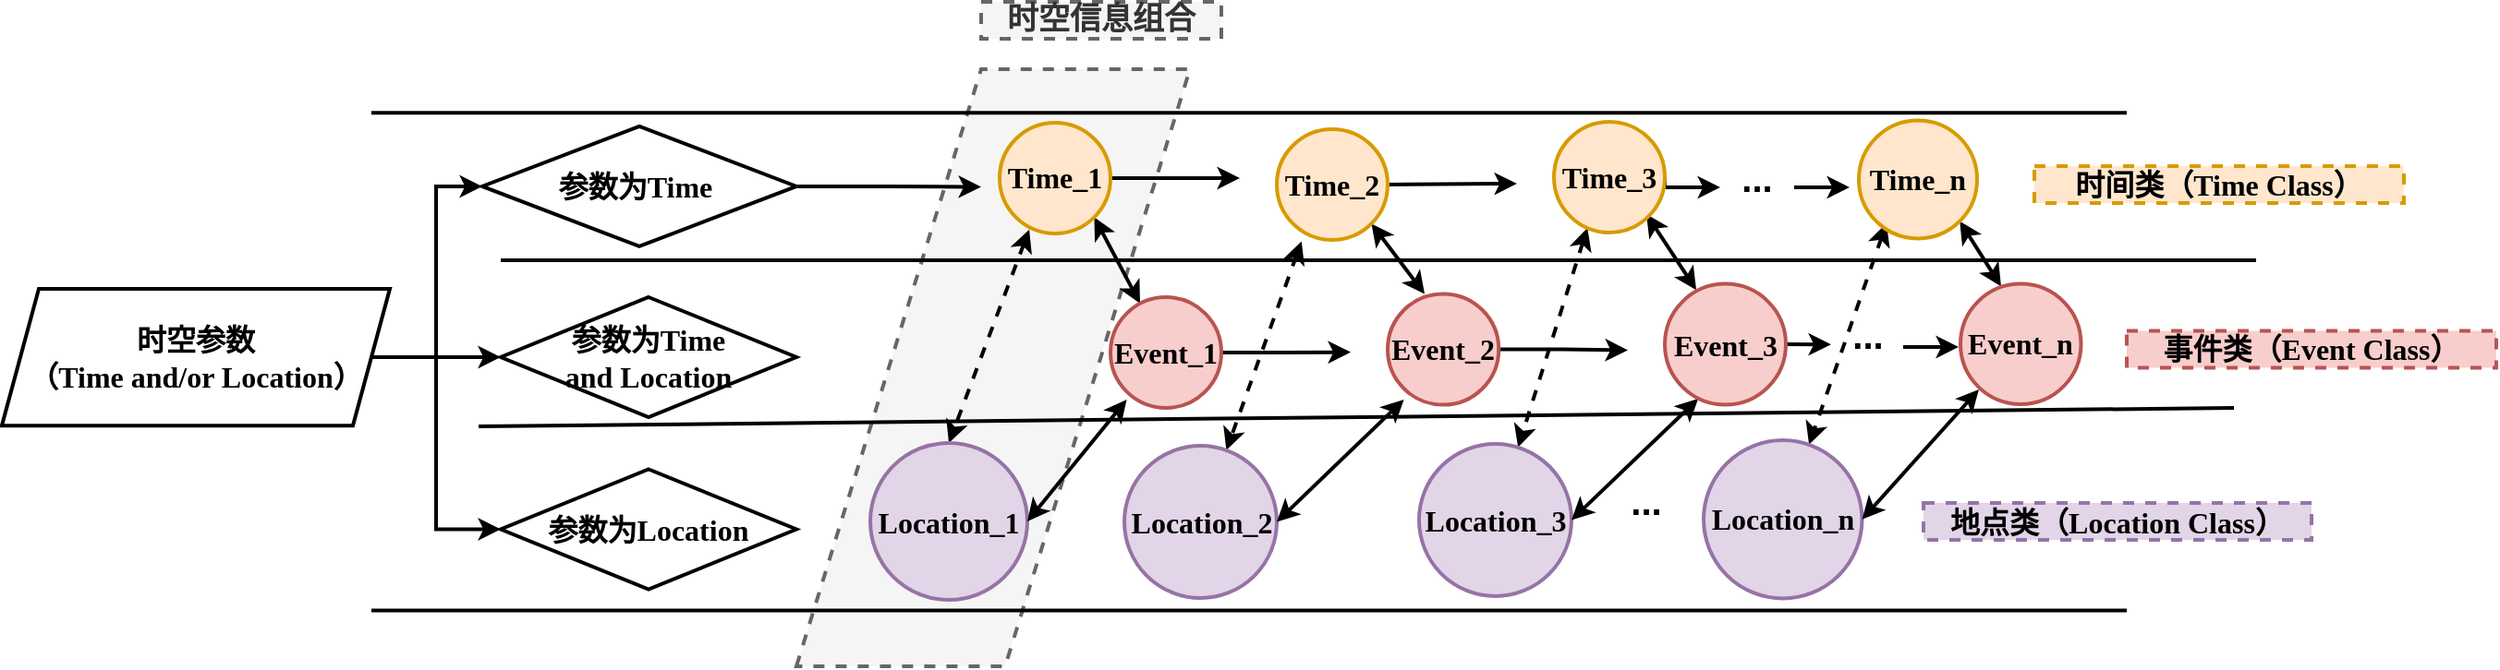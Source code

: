<mxfile version="17.2.4" type="github">
  <diagram id="jQFlyxq-77XEo87QrLzG" name="Page-1">
    <mxGraphModel dx="1497" dy="836" grid="1" gridSize="10" guides="1" tooltips="1" connect="1" arrows="1" fold="1" page="1" pageScale="1" pageWidth="850" pageHeight="1100" math="0" shadow="0">
      <root>
        <mxCell id="0" />
        <mxCell id="1" parent="0" />
        <mxCell id="1lAz4BmTCdN_ynABg-sg-55" value="" style="shape=parallelogram;perimeter=parallelogramPerimeter;whiteSpace=wrap;html=1;fixedSize=1;strokeWidth=2;size=100;dashed=1;fillColor=#f5f5f5;strokeColor=#666666;fontColor=#333333;" parent="1" vertex="1">
          <mxGeometry x="460" y="166.5" width="213" height="323.5" as="geometry" />
        </mxCell>
        <mxCell id="1lAz4BmTCdN_ynABg-sg-1" value="" style="endArrow=none;html=1;strokeWidth=2;" parent="1" edge="1">
          <mxGeometry width="50" height="50" relative="1" as="geometry">
            <mxPoint x="230" y="190.17" as="sourcePoint" />
            <mxPoint x="1180" y="190.17" as="targetPoint" />
          </mxGeometry>
        </mxCell>
        <mxCell id="1lAz4BmTCdN_ynABg-sg-2" value="" style="endArrow=none;html=1;strokeWidth=2;" parent="1" edge="1">
          <mxGeometry width="50" height="50" relative="1" as="geometry">
            <mxPoint x="230" y="459.75" as="sourcePoint" />
            <mxPoint x="1180" y="459.75" as="targetPoint" />
          </mxGeometry>
        </mxCell>
        <mxCell id="1lAz4BmTCdN_ynABg-sg-3" value="" style="endArrow=none;html=1;strokeWidth=2;" parent="1" edge="1">
          <mxGeometry width="50" height="50" relative="1" as="geometry">
            <mxPoint x="288" y="360" as="sourcePoint" />
            <mxPoint x="1238" y="350" as="targetPoint" />
          </mxGeometry>
        </mxCell>
        <mxCell id="1lAz4BmTCdN_ynABg-sg-4" value="" style="endArrow=none;html=1;strokeWidth=2;" parent="1" edge="1">
          <mxGeometry width="50" height="50" relative="1" as="geometry">
            <mxPoint x="300" y="270" as="sourcePoint" />
            <mxPoint x="1250" y="270" as="targetPoint" />
          </mxGeometry>
        </mxCell>
        <mxCell id="iz9G8DnpMvARmqekstJZ-1" style="edgeStyle=orthogonalEdgeStyle;rounded=0;orthogonalLoop=1;jettySize=auto;html=1;exitX=1;exitY=0.5;exitDx=0;exitDy=0;entryX=0;entryY=0.5;entryDx=0;entryDy=0;fontFamily=Times New Roman;fontSize=16;strokeWidth=2;" edge="1" parent="1" source="1lAz4BmTCdN_ynABg-sg-5" target="1lAz4BmTCdN_ynABg-sg-6">
          <mxGeometry relative="1" as="geometry" />
        </mxCell>
        <mxCell id="iz9G8DnpMvARmqekstJZ-2" style="edgeStyle=orthogonalEdgeStyle;rounded=0;orthogonalLoop=1;jettySize=auto;html=1;exitX=1;exitY=0.5;exitDx=0;exitDy=0;entryX=0;entryY=0.5;entryDx=0;entryDy=0;fontFamily=Times New Roman;fontSize=16;strokeWidth=2;" edge="1" parent="1" target="1lAz4BmTCdN_ynABg-sg-8">
          <mxGeometry relative="1" as="geometry">
            <mxPoint x="225" y="322.505" as="sourcePoint" />
            <mxPoint x="295" y="402.5" as="targetPoint" />
            <Array as="points">
              <mxPoint x="265" y="323" />
              <mxPoint x="265" y="416" />
            </Array>
          </mxGeometry>
        </mxCell>
        <mxCell id="iz9G8DnpMvARmqekstJZ-3" style="edgeStyle=orthogonalEdgeStyle;rounded=0;orthogonalLoop=1;jettySize=auto;html=1;exitX=1;exitY=0.5;exitDx=0;exitDy=0;entryX=0;entryY=0.5;entryDx=0;entryDy=0;fontFamily=Times New Roman;fontSize=16;strokeWidth=2;" edge="1" parent="1" source="1lAz4BmTCdN_ynABg-sg-5" target="1lAz4BmTCdN_ynABg-sg-7">
          <mxGeometry relative="1" as="geometry" />
        </mxCell>
        <mxCell id="1lAz4BmTCdN_ynABg-sg-5" value="&lt;font style=&quot;font-size: 16px&quot; face=&quot;Times New Roman&quot;&gt;&lt;b&gt;时空参数&lt;br&gt;（Time and/or Location）&lt;/b&gt;&lt;/font&gt;" style="shape=parallelogram;perimeter=parallelogramPerimeter;whiteSpace=wrap;html=1;fixedSize=1;strokeWidth=2;" parent="1" vertex="1">
          <mxGeometry x="30" y="285.44" width="210" height="74.13" as="geometry" />
        </mxCell>
        <mxCell id="1lAz4BmTCdN_ynABg-sg-6" value="&lt;font face=&quot;Times New Roman&quot; size=&quot;1&quot;&gt;&lt;b style=&quot;font-size: 16px&quot;&gt;参数为Time &lt;br&gt;and Location&lt;/b&gt;&lt;/font&gt;" style="rhombus;whiteSpace=wrap;html=1;strokeWidth=2;" parent="1" vertex="1">
          <mxGeometry x="300" y="290" width="160" height="65" as="geometry" />
        </mxCell>
        <mxCell id="iz9G8DnpMvARmqekstJZ-5" style="edgeStyle=orthogonalEdgeStyle;rounded=0;orthogonalLoop=1;jettySize=auto;html=1;exitX=1;exitY=0.5;exitDx=0;exitDy=0;fontFamily=Times New Roman;fontSize=16;strokeWidth=2;" edge="1" parent="1" source="1lAz4BmTCdN_ynABg-sg-7">
          <mxGeometry relative="1" as="geometry">
            <mxPoint x="560" y="230.259" as="targetPoint" />
          </mxGeometry>
        </mxCell>
        <mxCell id="1lAz4BmTCdN_ynABg-sg-7" value="&lt;font style=&quot;font-size: 16px&quot;&gt;&lt;b&gt;参&lt;font face=&quot;Times New Roman&quot; style=&quot;font-size: 16px&quot;&gt;数为Time&amp;nbsp;&lt;/font&gt;&lt;/b&gt;&lt;/font&gt;" style="rhombus;whiteSpace=wrap;html=1;strokeWidth=2;" parent="1" vertex="1">
          <mxGeometry x="290" y="197.47" width="170" height="65" as="geometry" />
        </mxCell>
        <mxCell id="1lAz4BmTCdN_ynABg-sg-8" value="&lt;font size=&quot;1&quot; face=&quot;Times New Roman&quot;&gt;&lt;b style=&quot;font-size: 16px&quot;&gt;参数为Location&lt;/b&gt;&lt;/font&gt;" style="rhombus;whiteSpace=wrap;html=1;strokeWidth=2;" parent="1" vertex="1">
          <mxGeometry x="300" y="383.25" width="160" height="65" as="geometry" />
        </mxCell>
        <mxCell id="1lAz4BmTCdN_ynABg-sg-14" style="rounded=0;orthogonalLoop=1;jettySize=auto;html=1;strokeWidth=2;dashed=1;startArrow=classic;startFill=1;exitX=0.267;exitY=0.966;exitDx=0;exitDy=0;entryX=0.5;entryY=0;entryDx=0;entryDy=0;exitPerimeter=0;" parent="1" source="1lAz4BmTCdN_ynABg-sg-11" target="1lAz4BmTCdN_ynABg-sg-12" edge="1">
          <mxGeometry relative="1" as="geometry">
            <mxPoint x="552" y="250" as="sourcePoint" />
            <mxPoint x="550" y="360" as="targetPoint" />
          </mxGeometry>
        </mxCell>
        <mxCell id="1lAz4BmTCdN_ynABg-sg-15" style="edgeStyle=none;rounded=0;orthogonalLoop=1;jettySize=auto;html=1;startArrow=classic;startFill=1;strokeWidth=2;exitX=1;exitY=1;exitDx=0;exitDy=0;" parent="1" target="1lAz4BmTCdN_ynABg-sg-13" edge="1" source="1lAz4BmTCdN_ynABg-sg-11">
          <mxGeometry relative="1" as="geometry">
            <mxPoint x="630" y="250.47" as="sourcePoint" />
            <mxPoint x="644.565" y="284.745" as="targetPoint" />
            <Array as="points" />
          </mxGeometry>
        </mxCell>
        <mxCell id="1lAz4BmTCdN_ynABg-sg-41" style="edgeStyle=orthogonalEdgeStyle;rounded=0;orthogonalLoop=1;jettySize=auto;html=1;exitX=1;exitY=0.5;exitDx=0;exitDy=0;startArrow=none;startFill=0;strokeWidth=2;" parent="1" source="1lAz4BmTCdN_ynABg-sg-11" edge="1">
          <mxGeometry relative="1" as="geometry">
            <mxPoint x="700" y="225.47" as="targetPoint" />
          </mxGeometry>
        </mxCell>
        <mxCell id="1lAz4BmTCdN_ynABg-sg-11" value="&lt;font size=&quot;1&quot; face=&quot;Times New Roman&quot;&gt;&lt;b style=&quot;font-size: 16px&quot;&gt;Time_1&lt;/b&gt;&lt;/font&gt;" style="ellipse;whiteSpace=wrap;html=1;aspect=fixed;strokeWidth=2;fillColor=#ffe6cc;strokeColor=#d79b00;" parent="1" vertex="1">
          <mxGeometry x="570" y="195.47" width="60" height="60" as="geometry" />
        </mxCell>
        <mxCell id="1lAz4BmTCdN_ynABg-sg-12" value="&lt;font style=&quot;font-size: 16px&quot; face=&quot;Times New Roman&quot;&gt;&lt;b&gt;Location_1&lt;/b&gt;&lt;/font&gt;" style="ellipse;whiteSpace=wrap;html=1;aspect=fixed;strokeWidth=2;fillColor=#e1d5e7;strokeColor=#9673a6;" parent="1" vertex="1">
          <mxGeometry x="500" y="369" width="85" height="85" as="geometry" />
        </mxCell>
        <mxCell id="1lAz4BmTCdN_ynABg-sg-16" style="edgeStyle=none;rounded=0;orthogonalLoop=1;jettySize=auto;html=1;exitX=0;exitY=1;exitDx=0;exitDy=0;entryX=1;entryY=0.5;entryDx=0;entryDy=0;startArrow=classic;startFill=1;strokeWidth=2;" parent="1" target="1lAz4BmTCdN_ynABg-sg-12" edge="1">
          <mxGeometry relative="1" as="geometry">
            <mxPoint x="638.787" y="345.463" as="sourcePoint" />
          </mxGeometry>
        </mxCell>
        <mxCell id="iz9G8DnpMvARmqekstJZ-8" style="edgeStyle=orthogonalEdgeStyle;rounded=0;orthogonalLoop=1;jettySize=auto;html=1;exitX=1;exitY=0.5;exitDx=0;exitDy=0;fontFamily=Times New Roman;fontSize=16;strokeWidth=2;" edge="1" parent="1" source="1lAz4BmTCdN_ynABg-sg-13">
          <mxGeometry relative="1" as="geometry">
            <mxPoint x="760" y="319.789" as="targetPoint" />
          </mxGeometry>
        </mxCell>
        <mxCell id="1lAz4BmTCdN_ynABg-sg-13" value="&lt;font size=&quot;1&quot; face=&quot;Times New Roman&quot;&gt;&lt;b style=&quot;font-size: 16px&quot;&gt;Event_1&lt;/b&gt;&lt;/font&gt;" style="ellipse;whiteSpace=wrap;html=1;aspect=fixed;strokeWidth=2;fillColor=#f8cecc;strokeColor=#b85450;" parent="1" vertex="1">
          <mxGeometry x="630" y="290" width="60" height="60" as="geometry" />
        </mxCell>
        <mxCell id="1lAz4BmTCdN_ynABg-sg-17" style="rounded=0;orthogonalLoop=1;jettySize=auto;html=1;strokeWidth=2;dashed=1;startArrow=classic;startFill=1;exitX=0.223;exitY=1.014;exitDx=0;exitDy=0;exitPerimeter=0;" parent="1" source="1lAz4BmTCdN_ynABg-sg-19" target="1lAz4BmTCdN_ynABg-sg-20" edge="1">
          <mxGeometry relative="1" as="geometry">
            <mxPoint x="702" y="253.25" as="sourcePoint" />
          </mxGeometry>
        </mxCell>
        <mxCell id="1lAz4BmTCdN_ynABg-sg-18" style="edgeStyle=none;rounded=0;orthogonalLoop=1;jettySize=auto;html=1;entryX=0.333;entryY=0.002;entryDx=0;entryDy=0;startArrow=classic;startFill=1;strokeWidth=2;entryPerimeter=0;exitX=1;exitY=1;exitDx=0;exitDy=0;" parent="1" target="1lAz4BmTCdN_ynABg-sg-22" edge="1" source="1lAz4BmTCdN_ynABg-sg-19">
          <mxGeometry relative="1" as="geometry">
            <mxPoint x="770" y="244" as="sourcePoint" />
            <mxPoint x="810.06" y="280.35" as="targetPoint" />
          </mxGeometry>
        </mxCell>
        <mxCell id="1lAz4BmTCdN_ynABg-sg-43" style="edgeStyle=orthogonalEdgeStyle;rounded=0;orthogonalLoop=1;jettySize=auto;html=1;exitX=1;exitY=0.5;exitDx=0;exitDy=0;startArrow=none;startFill=0;strokeWidth=2;" parent="1" source="1lAz4BmTCdN_ynABg-sg-19" edge="1">
          <mxGeometry relative="1" as="geometry">
            <mxPoint x="850" y="228.47" as="targetPoint" />
          </mxGeometry>
        </mxCell>
        <mxCell id="1lAz4BmTCdN_ynABg-sg-19" value="&lt;font size=&quot;1&quot; face=&quot;Times New Roman&quot;&gt;&lt;b style=&quot;font-size: 16px&quot;&gt;Time_2&lt;/b&gt;&lt;/font&gt;" style="ellipse;whiteSpace=wrap;html=1;aspect=fixed;strokeWidth=2;fillColor=#ffe6cc;strokeColor=#d79b00;" parent="1" vertex="1">
          <mxGeometry x="720" y="198.97" width="60" height="60" as="geometry" />
        </mxCell>
        <mxCell id="1lAz4BmTCdN_ynABg-sg-20" value="&lt;font size=&quot;1&quot; face=&quot;Times New Roman&quot;&gt;&lt;b style=&quot;font-size: 16px&quot;&gt;Location_2&lt;/b&gt;&lt;/font&gt;" style="ellipse;whiteSpace=wrap;html=1;aspect=fixed;strokeWidth=2;fillColor=#e1d5e7;strokeColor=#9673a6;" parent="1" vertex="1">
          <mxGeometry x="637.5" y="370.5" width="82.5" height="82.5" as="geometry" />
        </mxCell>
        <mxCell id="1lAz4BmTCdN_ynABg-sg-21" style="edgeStyle=none;rounded=0;orthogonalLoop=1;jettySize=auto;html=1;exitX=0;exitY=1;exitDx=0;exitDy=0;entryX=1;entryY=0.5;entryDx=0;entryDy=0;startArrow=classic;startFill=1;strokeWidth=2;" parent="1" target="1lAz4BmTCdN_ynABg-sg-20" edge="1">
          <mxGeometry relative="1" as="geometry">
            <mxPoint x="788.804" y="345.446" as="sourcePoint" />
          </mxGeometry>
        </mxCell>
        <mxCell id="iz9G8DnpMvARmqekstJZ-9" style="edgeStyle=orthogonalEdgeStyle;rounded=0;orthogonalLoop=1;jettySize=auto;html=1;exitX=1;exitY=0.5;exitDx=0;exitDy=0;fontFamily=Times New Roman;fontSize=16;strokeWidth=2;" edge="1" parent="1" source="1lAz4BmTCdN_ynABg-sg-22">
          <mxGeometry relative="1" as="geometry">
            <mxPoint x="910" y="318.737" as="targetPoint" />
          </mxGeometry>
        </mxCell>
        <mxCell id="1lAz4BmTCdN_ynABg-sg-22" value="&lt;font size=&quot;1&quot; face=&quot;Times New Roman&quot;&gt;&lt;b style=&quot;font-size: 16px&quot;&gt;Event_2&lt;/b&gt;&lt;/font&gt;" style="ellipse;whiteSpace=wrap;html=1;aspect=fixed;strokeWidth=2;fillColor=#f8cecc;strokeColor=#b85450;" parent="1" vertex="1">
          <mxGeometry x="780" y="288.19" width="60.12" height="60.12" as="geometry" />
        </mxCell>
        <mxCell id="1lAz4BmTCdN_ynABg-sg-23" style="rounded=0;orthogonalLoop=1;jettySize=auto;html=1;strokeWidth=2;dashed=1;startArrow=classic;startFill=1;exitX=0.302;exitY=0.958;exitDx=0;exitDy=0;exitPerimeter=0;" parent="1" source="1lAz4BmTCdN_ynABg-sg-25" target="1lAz4BmTCdN_ynABg-sg-26" edge="1">
          <mxGeometry relative="1" as="geometry">
            <mxPoint x="852" y="254.5" as="sourcePoint" />
          </mxGeometry>
        </mxCell>
        <mxCell id="1lAz4BmTCdN_ynABg-sg-24" style="edgeStyle=none;rounded=0;orthogonalLoop=1;jettySize=auto;html=1;startArrow=classic;startFill=1;strokeWidth=2;entryX=0.26;entryY=0.05;entryDx=0;entryDy=0;entryPerimeter=0;" parent="1" target="1lAz4BmTCdN_ynABg-sg-28" edge="1">
          <mxGeometry relative="1" as="geometry">
            <mxPoint x="920" y="244.97" as="sourcePoint" />
            <mxPoint x="940" y="280" as="targetPoint" />
          </mxGeometry>
        </mxCell>
        <mxCell id="1lAz4BmTCdN_ynABg-sg-46" style="edgeStyle=orthogonalEdgeStyle;rounded=0;orthogonalLoop=1;jettySize=auto;html=1;exitX=1;exitY=0.5;exitDx=0;exitDy=0;startArrow=none;startFill=0;strokeWidth=2;" parent="1" source="1lAz4BmTCdN_ynABg-sg-25" edge="1">
          <mxGeometry relative="1" as="geometry">
            <mxPoint x="960" y="230.47" as="targetPoint" />
            <Array as="points">
              <mxPoint x="930" y="230.47" />
            </Array>
          </mxGeometry>
        </mxCell>
        <mxCell id="1lAz4BmTCdN_ynABg-sg-25" value="&lt;font size=&quot;1&quot; face=&quot;Times New Roman&quot;&gt;&lt;b style=&quot;font-size: 16px&quot;&gt;Time_3&lt;/b&gt;&lt;/font&gt;" style="ellipse;whiteSpace=wrap;html=1;aspect=fixed;strokeWidth=2;fillColor=#ffe6cc;strokeColor=#d79b00;" parent="1" vertex="1">
          <mxGeometry x="870" y="194.97" width="60" height="60" as="geometry" />
        </mxCell>
        <mxCell id="1lAz4BmTCdN_ynABg-sg-26" value="&lt;font size=&quot;1&quot; face=&quot;Times New Roman&quot;&gt;&lt;b style=&quot;font-size: 16px&quot;&gt;Location_3&lt;/b&gt;&lt;/font&gt;" style="ellipse;whiteSpace=wrap;html=1;aspect=fixed;strokeWidth=2;fillColor=#e1d5e7;strokeColor=#9673a6;" parent="1" vertex="1">
          <mxGeometry x="797" y="369.5" width="82.5" height="82.5" as="geometry" />
        </mxCell>
        <mxCell id="1lAz4BmTCdN_ynABg-sg-27" style="edgeStyle=none;rounded=0;orthogonalLoop=1;jettySize=auto;html=1;entryX=1;entryY=0.5;entryDx=0;entryDy=0;startArrow=classic;startFill=1;strokeWidth=2;exitX=0.276;exitY=0.95;exitDx=0;exitDy=0;exitPerimeter=0;" parent="1" source="1lAz4BmTCdN_ynABg-sg-28" target="1lAz4BmTCdN_ynABg-sg-26" edge="1">
          <mxGeometry relative="1" as="geometry">
            <mxPoint x="950" y="370" as="sourcePoint" />
          </mxGeometry>
        </mxCell>
        <mxCell id="iz9G8DnpMvARmqekstJZ-12" style="edgeStyle=orthogonalEdgeStyle;rounded=0;orthogonalLoop=1;jettySize=auto;html=1;exitX=1;exitY=0.5;exitDx=0;exitDy=0;fontFamily=Times New Roman;fontSize=16;strokeWidth=2;" edge="1" parent="1" source="1lAz4BmTCdN_ynABg-sg-28">
          <mxGeometry relative="1" as="geometry">
            <mxPoint x="1020" y="315.579" as="targetPoint" />
          </mxGeometry>
        </mxCell>
        <mxCell id="1lAz4BmTCdN_ynABg-sg-28" value="&lt;font size=&quot;1&quot; face=&quot;Times New Roman&quot;&gt;&lt;b style=&quot;font-size: 16px&quot;&gt;Event_3&lt;/b&gt;&lt;/font&gt;" style="ellipse;whiteSpace=wrap;html=1;aspect=fixed;strokeWidth=2;fillColor=#f8cecc;strokeColor=#b85450;" parent="1" vertex="1">
          <mxGeometry x="930" y="282.81" width="65.5" height="65.5" as="geometry" />
        </mxCell>
        <mxCell id="1lAz4BmTCdN_ynABg-sg-29" style="rounded=0;orthogonalLoop=1;jettySize=auto;html=1;strokeWidth=2;dashed=1;startArrow=classic;startFill=1;" parent="1" target="1lAz4BmTCdN_ynABg-sg-32" edge="1">
          <mxGeometry relative="1" as="geometry">
            <mxPoint x="1050" y="250" as="sourcePoint" />
          </mxGeometry>
        </mxCell>
        <mxCell id="1lAz4BmTCdN_ynABg-sg-30" style="edgeStyle=none;rounded=0;orthogonalLoop=1;jettySize=auto;html=1;entryX=0.337;entryY=0.021;entryDx=0;entryDy=0;startArrow=classic;startFill=1;strokeWidth=2;exitX=1;exitY=1;exitDx=0;exitDy=0;entryPerimeter=0;" parent="1" target="1lAz4BmTCdN_ynABg-sg-34" edge="1" source="1lAz4BmTCdN_ynABg-sg-31">
          <mxGeometry relative="1" as="geometry">
            <mxPoint x="1074" y="245.22" as="sourcePoint" />
            <mxPoint x="1116.625" y="275.22" as="targetPoint" />
          </mxGeometry>
        </mxCell>
        <mxCell id="1lAz4BmTCdN_ynABg-sg-31" value="&lt;font size=&quot;1&quot; face=&quot;Times New Roman&quot;&gt;&lt;b style=&quot;font-size: 16px&quot;&gt;Time_n&lt;/b&gt;&lt;/font&gt;" style="ellipse;whiteSpace=wrap;html=1;aspect=fixed;strokeWidth=2;fillColor=#ffe6cc;strokeColor=#d79b00;" parent="1" vertex="1">
          <mxGeometry x="1035" y="194.22" width="64" height="64" as="geometry" />
        </mxCell>
        <mxCell id="1lAz4BmTCdN_ynABg-sg-32" value="&lt;font size=&quot;1&quot; face=&quot;Times New Roman&quot;&gt;&lt;b style=&quot;font-size: 16px&quot;&gt;Location_n&lt;/b&gt;&lt;/font&gt;" style="ellipse;whiteSpace=wrap;html=1;aspect=fixed;strokeWidth=2;fillColor=#e1d5e7;strokeColor=#9673a6;" parent="1" vertex="1">
          <mxGeometry x="951" y="367.5" width="85.75" height="85.75" as="geometry" />
        </mxCell>
        <mxCell id="1lAz4BmTCdN_ynABg-sg-33" style="edgeStyle=none;rounded=0;orthogonalLoop=1;jettySize=auto;html=1;entryX=1;entryY=0.5;entryDx=0;entryDy=0;startArrow=classic;startFill=1;strokeWidth=2;" parent="1" target="1lAz4BmTCdN_ynABg-sg-32" edge="1">
          <mxGeometry relative="1" as="geometry">
            <mxPoint x="1100" y="340" as="sourcePoint" />
          </mxGeometry>
        </mxCell>
        <mxCell id="1lAz4BmTCdN_ynABg-sg-34" value="&lt;font size=&quot;1&quot; face=&quot;Times New Roman&quot;&gt;&lt;b style=&quot;font-size: 16px&quot;&gt;Event_n&lt;/b&gt;&lt;/font&gt;" style="ellipse;whiteSpace=wrap;html=1;aspect=fixed;strokeWidth=2;fillColor=#f8cecc;strokeColor=#b85450;" parent="1" vertex="1">
          <mxGeometry x="1090" y="282.75" width="65.25" height="65.25" as="geometry" />
        </mxCell>
        <mxCell id="1lAz4BmTCdN_ynABg-sg-47" style="edgeStyle=orthogonalEdgeStyle;rounded=0;orthogonalLoop=1;jettySize=auto;html=1;startArrow=none;startFill=0;strokeWidth=2;" parent="1" edge="1">
          <mxGeometry relative="1" as="geometry">
            <mxPoint x="1030" y="231" as="targetPoint" />
            <mxPoint x="1000" y="230.47" as="sourcePoint" />
          </mxGeometry>
        </mxCell>
        <mxCell id="1lAz4BmTCdN_ynABg-sg-51" style="edgeStyle=orthogonalEdgeStyle;rounded=0;orthogonalLoop=1;jettySize=auto;html=1;exitX=1;exitY=0.5;exitDx=0;exitDy=0;startArrow=none;startFill=0;strokeWidth=2;" parent="1" edge="1">
          <mxGeometry relative="1" as="geometry">
            <mxPoint x="1089" y="317.5" as="targetPoint" />
            <mxPoint x="1059" y="317" as="sourcePoint" />
          </mxGeometry>
        </mxCell>
        <mxCell id="1lAz4BmTCdN_ynABg-sg-52" value="&lt;font size=&quot;1&quot;&gt;&lt;b style=&quot;font-size: 20px&quot;&gt;...&lt;/b&gt;&lt;/font&gt;" style="text;html=1;strokeColor=none;fillColor=none;align=center;verticalAlign=middle;whiteSpace=wrap;rounded=0;strokeWidth=2;" parent="1" vertex="1">
          <mxGeometry x="960" y="215.47" width="40" height="20" as="geometry" />
        </mxCell>
        <mxCell id="1lAz4BmTCdN_ynABg-sg-54" value="&lt;font size=&quot;1&quot;&gt;&lt;b style=&quot;font-size: 20px&quot;&gt;...&lt;/b&gt;&lt;/font&gt;" style="text;html=1;strokeColor=none;fillColor=none;align=center;verticalAlign=middle;whiteSpace=wrap;rounded=0;strokeWidth=2;" parent="1" vertex="1">
          <mxGeometry x="1020" y="300" width="40" height="20" as="geometry" />
        </mxCell>
        <mxCell id="1lAz4BmTCdN_ynABg-sg-56" value="&lt;font style=&quot;font-size: 17px&quot;&gt;&lt;b&gt;时空信息组合&lt;br&gt;&lt;/b&gt;&lt;/font&gt;" style="text;html=1;strokeColor=#666666;fillColor=#f5f5f5;align=center;verticalAlign=middle;whiteSpace=wrap;rounded=0;dashed=1;strokeWidth=2;fontColor=#333333;" parent="1" vertex="1">
          <mxGeometry x="560" y="130" width="130" height="20" as="geometry" />
        </mxCell>
        <mxCell id="1lAz4BmTCdN_ynABg-sg-57" value="&lt;font size=&quot;1&quot; face=&quot;Times New Roman&quot;&gt;&lt;b style=&quot;font-size: 16px&quot;&gt;时间类（Time Class）&lt;/b&gt;&lt;/font&gt;" style="text;html=1;strokeColor=#d79b00;fillColor=#ffe6cc;align=center;verticalAlign=middle;whiteSpace=wrap;rounded=0;dashed=1;strokeWidth=2;" parent="1" vertex="1">
          <mxGeometry x="1130" y="218.97" width="200" height="20" as="geometry" />
        </mxCell>
        <mxCell id="1lAz4BmTCdN_ynABg-sg-58" value="&lt;font style=&quot;font-size: 16px;&quot;&gt;&lt;b style=&quot;font-size: 16px;&quot;&gt;事件类&lt;/b&gt;&lt;/font&gt;&lt;b style=&quot;font-family: &amp;quot;times new roman&amp;quot;; font-size: 16px;&quot;&gt;（Event Class）&lt;/b&gt;" style="text;html=1;strokeColor=#b85450;fillColor=#f8cecc;align=center;verticalAlign=middle;whiteSpace=wrap;rounded=0;dashed=1;fontSize=16;strokeWidth=2;" parent="1" vertex="1">
          <mxGeometry x="1180" y="308.25" width="200" height="20" as="geometry" />
        </mxCell>
        <mxCell id="1lAz4BmTCdN_ynABg-sg-59" value="&lt;font style=&quot;font-size: 16px&quot;&gt;&lt;font style=&quot;font-size: 16px&quot;&gt;&lt;b&gt;地点类&lt;/b&gt;&lt;/font&gt;&lt;b style=&quot;font-family: &amp;#34;times new roman&amp;#34;&quot;&gt;（Location Class）&lt;/b&gt;&lt;/font&gt;" style="text;html=1;strokeColor=#9673a6;fillColor=#e1d5e7;align=center;verticalAlign=middle;whiteSpace=wrap;rounded=0;dashed=1;strokeWidth=2;" parent="1" vertex="1">
          <mxGeometry x="1070" y="401.5" width="210" height="20" as="geometry" />
        </mxCell>
        <mxCell id="iz9G8DnpMvARmqekstJZ-7" value="&lt;font size=&quot;1&quot;&gt;&lt;b style=&quot;font-size: 20px&quot;&gt;...&lt;/b&gt;&lt;/font&gt;" style="text;html=1;strokeColor=none;fillColor=none;align=center;verticalAlign=middle;whiteSpace=wrap;rounded=0;strokeWidth=2;" vertex="1" parent="1">
          <mxGeometry x="900" y="390" width="40" height="20" as="geometry" />
        </mxCell>
      </root>
    </mxGraphModel>
  </diagram>
</mxfile>
